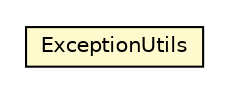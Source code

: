 #!/usr/local/bin/dot
#
# Class diagram 
# Generated by UMLGraph version R5_6-24-gf6e263 (http://www.umlgraph.org/)
#

digraph G {
	edge [fontname="Helvetica",fontsize=10,labelfontname="Helvetica",labelfontsize=10];
	node [fontname="Helvetica",fontsize=10,shape=plaintext];
	nodesep=0.25;
	ranksep=0.5;
	// org.universAAL.middleware.connectors.util.ExceptionUtils
	c197201 [label=<<table title="org.universAAL.middleware.connectors.util.ExceptionUtils" border="0" cellborder="1" cellspacing="0" cellpadding="2" port="p" bgcolor="lemonChiffon" href="./ExceptionUtils.html">
		<tr><td><table border="0" cellspacing="0" cellpadding="1">
<tr><td align="center" balign="center"> ExceptionUtils </td></tr>
		</table></td></tr>
		</table>>, URL="./ExceptionUtils.html", fontname="Helvetica", fontcolor="black", fontsize=10.0];
}

